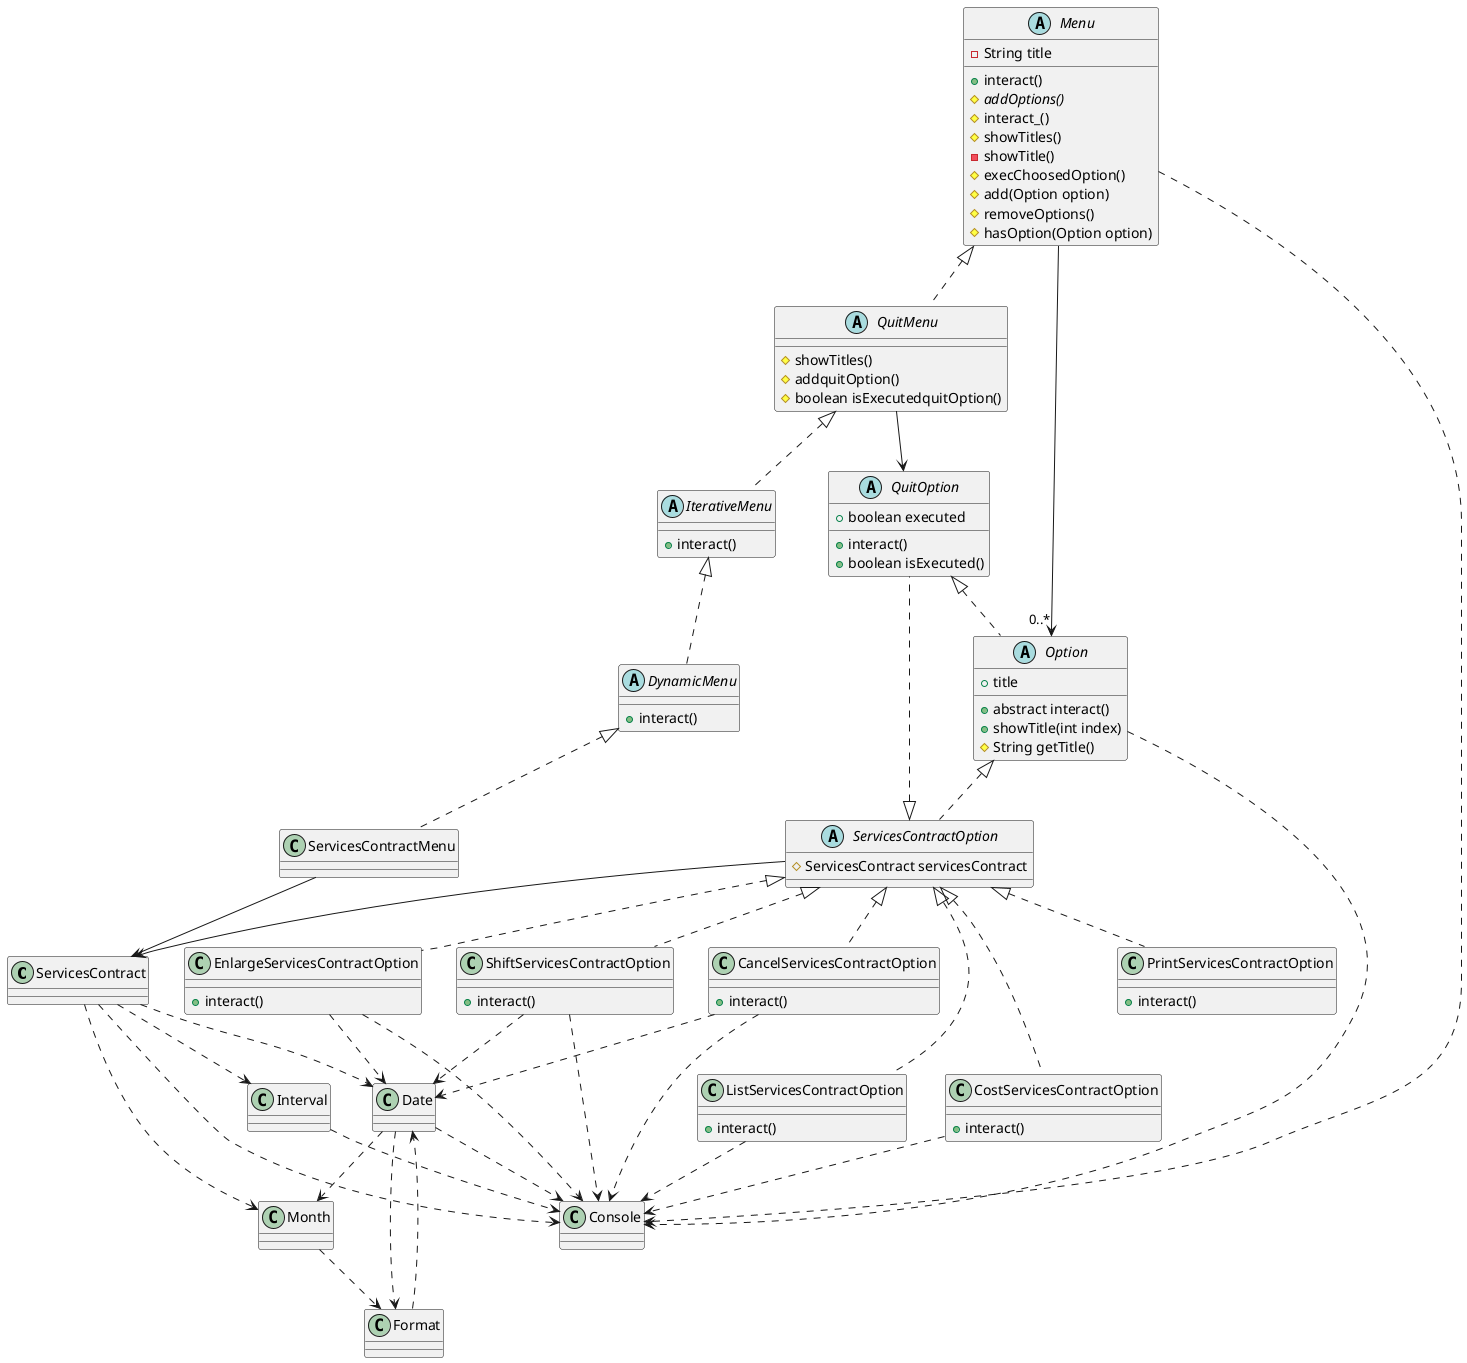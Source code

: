 @startuml
class ServicesContract
abstract class Menu
abstract class DynamicMenu
abstract class IterativeMenu
abstract class QuitMenu
class ServicesContractMenu
abstract class Option
abstract class ServicesContractOption
class CancelServicesContractOption
class CostServicesContractOption
class EnlargeServicesContractOption
class ListServicesContractOption
class PrintServicesContractOption
class QuitOption
class ShiftServicesContractOption
class Date
class Month
class Format
class Console

Option <|.. ServicesContractOption

ServicesContractOption <|.. CancelServicesContractOption
ServicesContractOption <|.. CostServicesContractOption
ServicesContractOption <|.. EnlargeServicesContractOption
ServicesContractOption <|.. ListServicesContractOption
ServicesContractOption <|.. PrintServicesContractOption 
ServicesContractOption <|.. QuitOption 
ServicesContractOption <|.. ShiftServicesContractOption 


abstract class Menu {
 - String title
 +interact()
 #{abstract} addOptions()
 #interact_()
 #showTitles()
 -showTitle()
 #execChoosedOption()
 #add(Option option)
 #removeOptions()
 #hasOption(Option option)
}

abstract class QuitMenu {
 #showTitles()
 #addquitOption()
 #boolean isExecutedquitOption()
}

abstract class IterativeMenu {
 +interact()
}

abstract class DynamicMenu {
 +interact()
}

abstract class Option {
 +title
 +abstract interact()
 +showTitle(int index)
 #String getTitle()
}

abstract class QuitOption {
 +boolean executed
 +interact()
 +boolean isExecuted()
}

abstract class ServicesContractOption {
 #ServicesContract servicesContract
}

class CancelServicesContractOption
{
  +interact()
}

class CostServicesContractOption
{
  +interact()
}

class EnlargeServicesContractOption
{
  +interact()
}

class ListServicesContractOption
{
  +interact()
}
class PrintServicesContractOption
{
  +interact()
}
class ShiftServicesContractOption
{
  +interact()
}

 QuitMenu --> QuitOption

Menu <|.. QuitMenu
QuitMenu <|.. IterativeMenu
IterativeMenu <|.. DynamicMenu
DynamicMenu <|.. ServicesContractMenu 
QuitOption <|.. Option

Menu -->"0..*" Option
ServicesContractMenu --> ServicesContract
ServicesContractOption --> ServicesContract


ServicesContract ..> Console
Menu ..> Console
CancelServicesContractOption ..> Console
CostServicesContractOption ..> Console
EnlargeServicesContractOption ..> Console
ListServicesContractOption ..> Console
Option ..> Console
ShiftServicesContractOption ..> Console
Interval ..> Console
Date ..> Console

ServicesContract ..> Interval

Date ..> Month
ServicesContract ..> Month

ServicesContract ..> Date
CancelServicesContractOption ..> Date
EnlargeServicesContractOption ..> Date
ShiftServicesContractOption ..> Date
Format ..> Date

Date ..> Format
Month ..> Format






@enduml